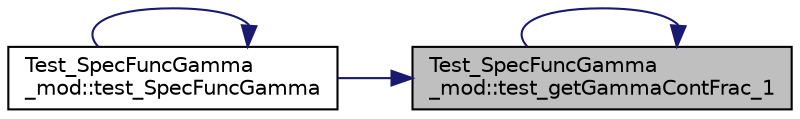 digraph "Test_SpecFuncGamma_mod::test_getGammaContFrac_1"
{
 // LATEX_PDF_SIZE
  edge [fontname="Helvetica",fontsize="10",labelfontname="Helvetica",labelfontsize="10"];
  node [fontname="Helvetica",fontsize="10",shape=record];
  rankdir="RL";
  Node1 [label="Test_SpecFuncGamma\l_mod::test_getGammaContFrac_1",height=0.2,width=0.4,color="black", fillcolor="grey75", style="filled", fontcolor="black",tooltip="Test getGammaContFrac with a zero value for the input argument lowerLim."];
  Node1 -> Node1 [dir="back",color="midnightblue",fontsize="10",style="solid"];
  Node1 -> Node2 [dir="back",color="midnightblue",fontsize="10",style="solid"];
  Node2 [label="Test_SpecFuncGamma\l_mod::test_SpecFuncGamma",height=0.2,width=0.4,color="black", fillcolor="white", style="filled",URL="$namespaceTest__SpecFuncGamma__mod.html#a65ad6afeb39191246a097ae0d12231a5",tooltip=" "];
  Node2 -> Node2 [dir="back",color="midnightblue",fontsize="10",style="solid"];
}

